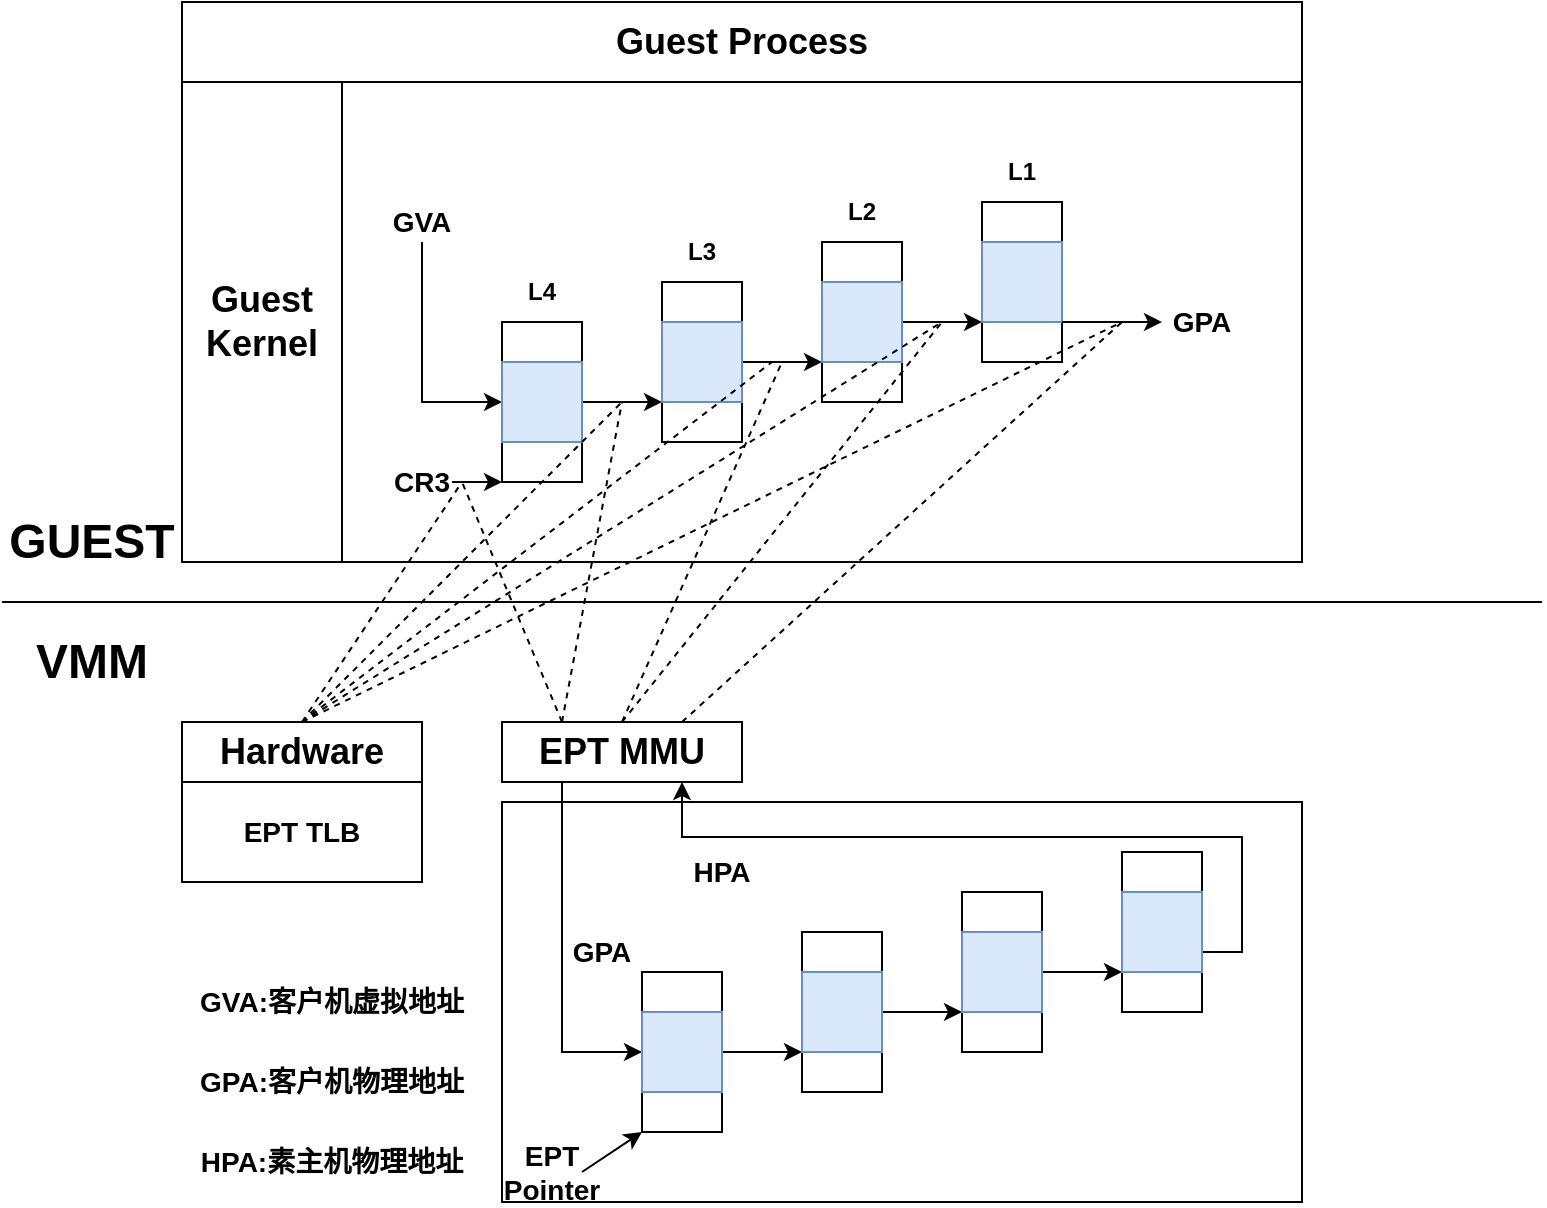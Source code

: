 <mxfile version="10.7.7" type="device"><diagram id="Xa1XTD5ZJ4W0xnKFyYUV" name="Page-1"><mxGraphModel dx="1074" dy="631" grid="1" gridSize="5" guides="1" tooltips="1" connect="1" arrows="1" fold="1" page="1" pageScale="1" pageWidth="3300" pageHeight="4681" math="0" shadow="0"><root><mxCell id="0"/><mxCell id="1" parent="0"/><mxCell id="IMo-9LNV_9vwiDQsFqVD-74" value="" style="rounded=0;whiteSpace=wrap;html=1;" parent="1" vertex="1"><mxGeometry x="280" y="520" width="400" height="200" as="geometry"/></mxCell><mxCell id="IMo-9LNV_9vwiDQsFqVD-6" value="" style="endArrow=none;html=1;" parent="1" edge="1"><mxGeometry width="50" height="50" relative="1" as="geometry"><mxPoint x="30" y="420" as="sourcePoint"/><mxPoint x="800" y="420" as="targetPoint"/></mxGeometry></mxCell><mxCell id="IMo-9LNV_9vwiDQsFqVD-7" value="&lt;b&gt;&lt;font style=&quot;font-size: 24px&quot;&gt;GUEST&lt;/font&gt;&lt;/b&gt;" style="text;html=1;strokeColor=none;fillColor=none;align=center;verticalAlign=middle;whiteSpace=wrap;rounded=0;" parent="1" vertex="1"><mxGeometry x="40" y="370" width="70" height="40" as="geometry"/></mxCell><mxCell id="IMo-9LNV_9vwiDQsFqVD-9" value="&lt;b&gt;&lt;font style=&quot;font-size: 24px&quot;&gt;VMM&lt;/font&gt;&lt;/b&gt;" style="text;html=1;strokeColor=none;fillColor=none;align=center;verticalAlign=middle;whiteSpace=wrap;rounded=0;" parent="1" vertex="1"><mxGeometry x="40" y="430" width="70" height="40" as="geometry"/></mxCell><mxCell id="IMo-9LNV_9vwiDQsFqVD-49" value="" style="rounded=0;whiteSpace=wrap;html=1;" parent="1" vertex="1"><mxGeometry x="120" y="480" width="120" height="80" as="geometry"/></mxCell><mxCell id="IMo-9LNV_9vwiDQsFqVD-50" value="&lt;b&gt;&lt;font style=&quot;font-size: 18px&quot;&gt;Hardware&lt;/font&gt;&lt;/b&gt;" style="rounded=0;whiteSpace=wrap;html=1;" parent="1" vertex="1"><mxGeometry x="120" y="480" width="120" height="30" as="geometry"/></mxCell><mxCell id="IMo-9LNV_9vwiDQsFqVD-51" value="&lt;font style=&quot;font-size: 14px&quot;&gt;&lt;b&gt;EPT TLB&lt;/b&gt;&lt;/font&gt;" style="rounded=0;whiteSpace=wrap;html=1;" parent="1" vertex="1"><mxGeometry x="120" y="510" width="120" height="50" as="geometry"/></mxCell><mxCell id="IMo-9LNV_9vwiDQsFqVD-52" value="&lt;b&gt;&lt;font style=&quot;font-size: 18px&quot;&gt;EPT MMU&lt;/font&gt;&lt;/b&gt;" style="rounded=0;whiteSpace=wrap;html=1;" parent="1" vertex="1"><mxGeometry x="280" y="480" width="120" height="30" as="geometry"/></mxCell><mxCell id="IMo-9LNV_9vwiDQsFqVD-53" value="" style="group" parent="1" vertex="1" connectable="0"><mxGeometry x="120" y="120" width="560" height="280" as="geometry"/></mxCell><mxCell id="IMo-9LNV_9vwiDQsFqVD-2" value="" style="rounded=0;whiteSpace=wrap;html=1;" parent="IMo-9LNV_9vwiDQsFqVD-53" vertex="1"><mxGeometry width="560" height="280" as="geometry"/></mxCell><mxCell id="IMo-9LNV_9vwiDQsFqVD-3" value="&lt;b&gt;&lt;font style=&quot;font-size: 18px&quot;&gt;Guest Process&lt;/font&gt;&lt;/b&gt;" style="rounded=0;whiteSpace=wrap;html=1;" parent="IMo-9LNV_9vwiDQsFqVD-53" vertex="1"><mxGeometry width="560" height="40" as="geometry"/></mxCell><mxCell id="IMo-9LNV_9vwiDQsFqVD-5" value="&lt;b&gt;&lt;font style=&quot;font-size: 18px&quot;&gt;Guest Kernel&lt;/font&gt;&lt;/b&gt;" style="rounded=0;whiteSpace=wrap;html=1;" parent="IMo-9LNV_9vwiDQsFqVD-53" vertex="1"><mxGeometry y="40" width="80" height="240" as="geometry"/></mxCell><mxCell id="IMo-9LNV_9vwiDQsFqVD-12" value="" style="rounded=0;whiteSpace=wrap;html=1;" parent="IMo-9LNV_9vwiDQsFqVD-53" vertex="1"><mxGeometry x="160" y="160" width="40" height="80" as="geometry"/></mxCell><mxCell id="IMo-9LNV_9vwiDQsFqVD-13" value="" style="rounded=0;whiteSpace=wrap;html=1;" parent="IMo-9LNV_9vwiDQsFqVD-53" vertex="1"><mxGeometry x="240" y="140" width="40" height="80" as="geometry"/></mxCell><mxCell id="IMo-9LNV_9vwiDQsFqVD-14" value="" style="rounded=0;whiteSpace=wrap;html=1;" parent="IMo-9LNV_9vwiDQsFqVD-53" vertex="1"><mxGeometry x="320" y="120" width="40" height="80" as="geometry"/></mxCell><mxCell id="IMo-9LNV_9vwiDQsFqVD-15" value="" style="rounded=0;whiteSpace=wrap;html=1;" parent="IMo-9LNV_9vwiDQsFqVD-53" vertex="1"><mxGeometry x="400" y="100" width="40" height="80" as="geometry"/></mxCell><mxCell id="IMo-9LNV_9vwiDQsFqVD-21" style="edgeStyle=orthogonalEdgeStyle;rounded=0;orthogonalLoop=1;jettySize=auto;html=1;exitX=0.5;exitY=1;exitDx=0;exitDy=0;entryX=0;entryY=0.5;entryDx=0;entryDy=0;" parent="IMo-9LNV_9vwiDQsFqVD-53" source="IMo-9LNV_9vwiDQsFqVD-22" target="IMo-9LNV_9vwiDQsFqVD-12" edge="1"><mxGeometry relative="1" as="geometry"><mxPoint x="120" y="140" as="sourcePoint"/></mxGeometry></mxCell><mxCell id="IMo-9LNV_9vwiDQsFqVD-22" value="&lt;b&gt;&lt;font style=&quot;font-size: 14px&quot;&gt;GVA&lt;/font&gt;&lt;/b&gt;" style="text;html=1;strokeColor=none;fillColor=none;align=center;verticalAlign=middle;whiteSpace=wrap;rounded=0;" parent="IMo-9LNV_9vwiDQsFqVD-53" vertex="1"><mxGeometry x="100" y="100" width="40" height="20" as="geometry"/></mxCell><mxCell id="IMo-9LNV_9vwiDQsFqVD-23" value="&lt;b&gt;&lt;font style=&quot;font-size: 14px&quot;&gt;CR3&lt;/font&gt;&lt;/b&gt;" style="text;html=1;strokeColor=none;fillColor=none;align=center;verticalAlign=middle;whiteSpace=wrap;rounded=0;" parent="IMo-9LNV_9vwiDQsFqVD-53" vertex="1"><mxGeometry x="105" y="230" width="30" height="20" as="geometry"/></mxCell><mxCell id="IMo-9LNV_9vwiDQsFqVD-27" value="" style="endArrow=classic;html=1;exitX=1;exitY=0.5;exitDx=0;exitDy=0;" parent="IMo-9LNV_9vwiDQsFqVD-53" source="IMo-9LNV_9vwiDQsFqVD-23" edge="1"><mxGeometry width="50" height="50" relative="1" as="geometry"><mxPoint x="140" y="240" as="sourcePoint"/><mxPoint x="160" y="240" as="targetPoint"/></mxGeometry></mxCell><mxCell id="IMo-9LNV_9vwiDQsFqVD-40" style="edgeStyle=orthogonalEdgeStyle;rounded=0;orthogonalLoop=1;jettySize=auto;html=1;exitX=1;exitY=0.5;exitDx=0;exitDy=0;entryX=0;entryY=0.75;entryDx=0;entryDy=0;" parent="IMo-9LNV_9vwiDQsFqVD-53" source="IMo-9LNV_9vwiDQsFqVD-32" target="IMo-9LNV_9vwiDQsFqVD-13" edge="1"><mxGeometry relative="1" as="geometry"/></mxCell><mxCell id="IMo-9LNV_9vwiDQsFqVD-32" value="" style="rounded=0;whiteSpace=wrap;html=1;fillColor=#dae8fc;strokeColor=#6c8ebf;" parent="IMo-9LNV_9vwiDQsFqVD-53" vertex="1"><mxGeometry x="160" y="180" width="40" height="40" as="geometry"/></mxCell><mxCell id="IMo-9LNV_9vwiDQsFqVD-41" style="edgeStyle=orthogonalEdgeStyle;rounded=0;orthogonalLoop=1;jettySize=auto;html=1;entryX=0;entryY=0.75;entryDx=0;entryDy=0;" parent="IMo-9LNV_9vwiDQsFqVD-53" source="IMo-9LNV_9vwiDQsFqVD-34" target="IMo-9LNV_9vwiDQsFqVD-14" edge="1"><mxGeometry relative="1" as="geometry"/></mxCell><mxCell id="IMo-9LNV_9vwiDQsFqVD-34" value="" style="rounded=0;whiteSpace=wrap;html=1;fillColor=#dae8fc;strokeColor=#6c8ebf;" parent="IMo-9LNV_9vwiDQsFqVD-53" vertex="1"><mxGeometry x="240" y="160" width="40" height="40" as="geometry"/></mxCell><mxCell id="IMo-9LNV_9vwiDQsFqVD-43" style="edgeStyle=orthogonalEdgeStyle;rounded=0;orthogonalLoop=1;jettySize=auto;html=1;exitX=1;exitY=0.5;exitDx=0;exitDy=0;entryX=0;entryY=0.75;entryDx=0;entryDy=0;" parent="IMo-9LNV_9vwiDQsFqVD-53" source="IMo-9LNV_9vwiDQsFqVD-35" target="IMo-9LNV_9vwiDQsFqVD-15" edge="1"><mxGeometry relative="1" as="geometry"/></mxCell><mxCell id="IMo-9LNV_9vwiDQsFqVD-35" value="" style="rounded=0;whiteSpace=wrap;html=1;fillColor=#dae8fc;strokeColor=#6c8ebf;" parent="IMo-9LNV_9vwiDQsFqVD-53" vertex="1"><mxGeometry x="320" y="140" width="40" height="40" as="geometry"/></mxCell><mxCell id="IMo-9LNV_9vwiDQsFqVD-36" value="" style="rounded=0;whiteSpace=wrap;html=1;fillColor=#dae8fc;strokeColor=#6c8ebf;" parent="IMo-9LNV_9vwiDQsFqVD-53" vertex="1"><mxGeometry x="400" y="120" width="40" height="40" as="geometry"/></mxCell><mxCell id="IMo-9LNV_9vwiDQsFqVD-44" value="&lt;b&gt;&lt;font style=&quot;font-size: 14px&quot;&gt;GPA&lt;/font&gt;&lt;/b&gt;" style="text;html=1;strokeColor=none;fillColor=none;align=center;verticalAlign=middle;whiteSpace=wrap;rounded=0;" parent="IMo-9LNV_9vwiDQsFqVD-53" vertex="1"><mxGeometry x="490" y="150" width="40" height="20" as="geometry"/></mxCell><mxCell id="IMo-9LNV_9vwiDQsFqVD-47" value="" style="endArrow=classic;html=1;exitX=1;exitY=0.5;exitDx=0;exitDy=0;entryX=0;entryY=0.5;entryDx=0;entryDy=0;" parent="IMo-9LNV_9vwiDQsFqVD-53" target="IMo-9LNV_9vwiDQsFqVD-44" edge="1"><mxGeometry width="50" height="50" relative="1" as="geometry"><mxPoint x="440" y="160" as="sourcePoint"/><mxPoint x="465" y="160" as="targetPoint"/></mxGeometry></mxCell><mxCell id="IMo-9LNV_9vwiDQsFqVD-79" value="" style="endArrow=none;dashed=1;html=1;exitX=0.5;exitY=0;exitDx=0;exitDy=0;" parent="IMo-9LNV_9vwiDQsFqVD-53" source="IMo-9LNV_9vwiDQsFqVD-50" edge="1"><mxGeometry width="50" height="50" relative="1" as="geometry"><mxPoint x="80" y="295" as="sourcePoint"/><mxPoint x="140" y="240" as="targetPoint"/></mxGeometry></mxCell><mxCell id="IMo-9LNV_9vwiDQsFqVD-80" value="" style="endArrow=none;dashed=1;html=1;exitX=0.25;exitY=0;exitDx=0;exitDy=0;" parent="IMo-9LNV_9vwiDQsFqVD-53" source="IMo-9LNV_9vwiDQsFqVD-52" edge="1"><mxGeometry width="50" height="50" relative="1" as="geometry"><mxPoint x="40" y="360" as="sourcePoint"/><mxPoint x="140" y="240" as="targetPoint"/></mxGeometry></mxCell><mxCell id="IMo-9LNV_9vwiDQsFqVD-85" value="" style="endArrow=none;dashed=1;html=1;exitX=0.5;exitY=0;exitDx=0;exitDy=0;" parent="IMo-9LNV_9vwiDQsFqVD-53" source="IMo-9LNV_9vwiDQsFqVD-50" edge="1"><mxGeometry width="50" height="50" relative="1" as="geometry"><mxPoint x="345" y="300" as="sourcePoint"/><mxPoint x="295" y="180" as="targetPoint"/></mxGeometry></mxCell><mxCell id="IMo-9LNV_9vwiDQsFqVD-86" value="" style="endArrow=none;dashed=1;html=1;exitX=0.5;exitY=0;exitDx=0;exitDy=0;" parent="IMo-9LNV_9vwiDQsFqVD-53" source="IMo-9LNV_9vwiDQsFqVD-52" edge="1"><mxGeometry width="50" height="50" relative="1" as="geometry"><mxPoint x="112.5" y="370" as="sourcePoint"/><mxPoint x="300" y="180" as="targetPoint"/></mxGeometry></mxCell><mxCell id="IMo-9LNV_9vwiDQsFqVD-87" value="" style="endArrow=none;dashed=1;html=1;exitX=0.5;exitY=0;exitDx=0;exitDy=0;" parent="IMo-9LNV_9vwiDQsFqVD-53" source="IMo-9LNV_9vwiDQsFqVD-50" edge="1"><mxGeometry width="50" height="50" relative="1" as="geometry"><mxPoint x="300" y="340" as="sourcePoint"/><mxPoint x="380" y="160" as="targetPoint"/></mxGeometry></mxCell><mxCell id="IMo-9LNV_9vwiDQsFqVD-89" value="" style="endArrow=none;dashed=1;html=1;exitX=0.5;exitY=0;exitDx=0;exitDy=0;" parent="IMo-9LNV_9vwiDQsFqVD-53" source="IMo-9LNV_9vwiDQsFqVD-50" edge="1"><mxGeometry width="50" height="50" relative="1" as="geometry"><mxPoint x="140" y="360" as="sourcePoint"/><mxPoint x="470" y="160" as="targetPoint"/></mxGeometry></mxCell><mxCell id="IMo-9LNV_9vwiDQsFqVD-90" value="" style="endArrow=none;dashed=1;html=1;exitX=0.75;exitY=0;exitDx=0;exitDy=0;" parent="IMo-9LNV_9vwiDQsFqVD-53" source="IMo-9LNV_9vwiDQsFqVD-52" edge="1"><mxGeometry width="50" height="50" relative="1" as="geometry"><mxPoint x="170" y="360" as="sourcePoint"/><mxPoint x="470" y="160" as="targetPoint"/></mxGeometry></mxCell><mxCell id="IMo-9LNV_9vwiDQsFqVD-94" value="&lt;b&gt;L4&lt;/b&gt;" style="text;html=1;strokeColor=none;fillColor=none;align=center;verticalAlign=middle;whiteSpace=wrap;rounded=0;" parent="IMo-9LNV_9vwiDQsFqVD-53" vertex="1"><mxGeometry x="160" y="135" width="40" height="20" as="geometry"/></mxCell><mxCell id="IMo-9LNV_9vwiDQsFqVD-125" value="&lt;b&gt;L3&lt;/b&gt;" style="text;html=1;strokeColor=none;fillColor=none;align=center;verticalAlign=middle;whiteSpace=wrap;rounded=0;" parent="IMo-9LNV_9vwiDQsFqVD-53" vertex="1"><mxGeometry x="240" y="115" width="40" height="20" as="geometry"/></mxCell><mxCell id="IMo-9LNV_9vwiDQsFqVD-126" value="&lt;b&gt;L2&lt;/b&gt;" style="text;html=1;strokeColor=none;fillColor=none;align=center;verticalAlign=middle;whiteSpace=wrap;rounded=0;" parent="IMo-9LNV_9vwiDQsFqVD-53" vertex="1"><mxGeometry x="320" y="95" width="40" height="20" as="geometry"/></mxCell><mxCell id="IMo-9LNV_9vwiDQsFqVD-127" value="&lt;b&gt;L1&lt;/b&gt;" style="text;html=1;strokeColor=none;fillColor=none;align=center;verticalAlign=middle;whiteSpace=wrap;rounded=0;" parent="IMo-9LNV_9vwiDQsFqVD-53" vertex="1"><mxGeometry x="400" y="75" width="40" height="20" as="geometry"/></mxCell><mxCell id="IMo-9LNV_9vwiDQsFqVD-57" value="" style="rounded=0;whiteSpace=wrap;html=1;" parent="1" vertex="1"><mxGeometry x="350" y="605" width="40" height="80" as="geometry"/></mxCell><mxCell id="IMo-9LNV_9vwiDQsFqVD-58" value="" style="rounded=0;whiteSpace=wrap;html=1;" parent="1" vertex="1"><mxGeometry x="430" y="585" width="40" height="80" as="geometry"/></mxCell><mxCell id="IMo-9LNV_9vwiDQsFqVD-59" value="" style="rounded=0;whiteSpace=wrap;html=1;" parent="1" vertex="1"><mxGeometry x="510" y="565" width="40" height="80" as="geometry"/></mxCell><mxCell id="IMo-9LNV_9vwiDQsFqVD-60" value="" style="rounded=0;whiteSpace=wrap;html=1;" parent="1" vertex="1"><mxGeometry x="590" y="545" width="40" height="80" as="geometry"/></mxCell><mxCell id="IMo-9LNV_9vwiDQsFqVD-61" style="edgeStyle=orthogonalEdgeStyle;rounded=0;orthogonalLoop=1;jettySize=auto;html=1;exitX=0.25;exitY=1;exitDx=0;exitDy=0;entryX=0;entryY=0.5;entryDx=0;entryDy=0;" parent="1" source="IMo-9LNV_9vwiDQsFqVD-52" target="IMo-9LNV_9vwiDQsFqVD-57" edge="1"><mxGeometry relative="1" as="geometry"><mxPoint x="310" y="585" as="sourcePoint"/></mxGeometry></mxCell><mxCell id="IMo-9LNV_9vwiDQsFqVD-62" value="&lt;b&gt;&lt;font style=&quot;font-size: 14px&quot;&gt;GPA&lt;/font&gt;&lt;/b&gt;" style="text;html=1;strokeColor=none;fillColor=none;align=center;verticalAlign=middle;whiteSpace=wrap;rounded=0;" parent="1" vertex="1"><mxGeometry x="310" y="585" width="40" height="20" as="geometry"/></mxCell><mxCell id="IMo-9LNV_9vwiDQsFqVD-63" value="&lt;b&gt;&lt;font style=&quot;font-size: 14px&quot;&gt;EPT Pointer&lt;/font&gt;&lt;/b&gt;" style="text;html=1;strokeColor=none;fillColor=none;align=center;verticalAlign=middle;whiteSpace=wrap;rounded=0;" parent="1" vertex="1"><mxGeometry x="290" y="695" width="30" height="20" as="geometry"/></mxCell><mxCell id="IMo-9LNV_9vwiDQsFqVD-64" value="" style="endArrow=classic;html=1;exitX=1;exitY=0.5;exitDx=0;exitDy=0;" parent="1" source="IMo-9LNV_9vwiDQsFqVD-63" edge="1"><mxGeometry width="50" height="50" relative="1" as="geometry"><mxPoint x="330" y="685" as="sourcePoint"/><mxPoint x="350" y="685" as="targetPoint"/></mxGeometry></mxCell><mxCell id="IMo-9LNV_9vwiDQsFqVD-65" style="edgeStyle=orthogonalEdgeStyle;rounded=0;orthogonalLoop=1;jettySize=auto;html=1;exitX=1;exitY=0.5;exitDx=0;exitDy=0;entryX=0;entryY=0.75;entryDx=0;entryDy=0;" parent="1" source="IMo-9LNV_9vwiDQsFqVD-66" target="IMo-9LNV_9vwiDQsFqVD-58" edge="1"><mxGeometry relative="1" as="geometry"/></mxCell><mxCell id="IMo-9LNV_9vwiDQsFqVD-66" value="" style="rounded=0;whiteSpace=wrap;html=1;fillColor=#dae8fc;strokeColor=#6c8ebf;" parent="1" vertex="1"><mxGeometry x="350" y="625" width="40" height="40" as="geometry"/></mxCell><mxCell id="IMo-9LNV_9vwiDQsFqVD-67" style="edgeStyle=orthogonalEdgeStyle;rounded=0;orthogonalLoop=1;jettySize=auto;html=1;entryX=0;entryY=0.75;entryDx=0;entryDy=0;" parent="1" source="IMo-9LNV_9vwiDQsFqVD-68" target="IMo-9LNV_9vwiDQsFqVD-59" edge="1"><mxGeometry relative="1" as="geometry"/></mxCell><mxCell id="IMo-9LNV_9vwiDQsFqVD-68" value="" style="rounded=0;whiteSpace=wrap;html=1;fillColor=#dae8fc;strokeColor=#6c8ebf;" parent="1" vertex="1"><mxGeometry x="430" y="605" width="40" height="40" as="geometry"/></mxCell><mxCell id="IMo-9LNV_9vwiDQsFqVD-69" style="edgeStyle=orthogonalEdgeStyle;rounded=0;orthogonalLoop=1;jettySize=auto;html=1;exitX=1;exitY=0.5;exitDx=0;exitDy=0;entryX=0;entryY=0.75;entryDx=0;entryDy=0;" parent="1" source="IMo-9LNV_9vwiDQsFqVD-70" target="IMo-9LNV_9vwiDQsFqVD-60" edge="1"><mxGeometry relative="1" as="geometry"/></mxCell><mxCell id="IMo-9LNV_9vwiDQsFqVD-70" value="" style="rounded=0;whiteSpace=wrap;html=1;fillColor=#dae8fc;strokeColor=#6c8ebf;" parent="1" vertex="1"><mxGeometry x="510" y="585" width="40" height="40" as="geometry"/></mxCell><mxCell id="IMo-9LNV_9vwiDQsFqVD-75" style="edgeStyle=orthogonalEdgeStyle;rounded=0;orthogonalLoop=1;jettySize=auto;html=1;exitX=1;exitY=0.75;exitDx=0;exitDy=0;entryX=0.75;entryY=1;entryDx=0;entryDy=0;" parent="1" source="IMo-9LNV_9vwiDQsFqVD-71" target="IMo-9LNV_9vwiDQsFqVD-52" edge="1"><mxGeometry relative="1" as="geometry"/></mxCell><mxCell id="IMo-9LNV_9vwiDQsFqVD-71" value="" style="rounded=0;whiteSpace=wrap;html=1;fillColor=#dae8fc;strokeColor=#6c8ebf;" parent="1" vertex="1"><mxGeometry x="590" y="565" width="40" height="40" as="geometry"/></mxCell><mxCell id="IMo-9LNV_9vwiDQsFqVD-72" value="&lt;b&gt;&lt;font style=&quot;font-size: 14px&quot;&gt;HPA&lt;/font&gt;&lt;/b&gt;" style="text;html=1;strokeColor=none;fillColor=none;align=center;verticalAlign=middle;whiteSpace=wrap;rounded=0;" parent="1" vertex="1"><mxGeometry x="370" y="545" width="40" height="20" as="geometry"/></mxCell><mxCell id="IMo-9LNV_9vwiDQsFqVD-83" value="" style="endArrow=none;dashed=1;html=1;exitX=0.5;exitY=0;exitDx=0;exitDy=0;" parent="1" source="IMo-9LNV_9vwiDQsFqVD-50" edge="1"><mxGeometry width="50" height="50" relative="1" as="geometry"><mxPoint x="380" y="440" as="sourcePoint"/><mxPoint x="340" y="320" as="targetPoint"/></mxGeometry></mxCell><mxCell id="IMo-9LNV_9vwiDQsFqVD-84" value="" style="endArrow=none;dashed=1;html=1;exitX=0.25;exitY=0;exitDx=0;exitDy=0;" parent="1" source="IMo-9LNV_9vwiDQsFqVD-52" edge="1"><mxGeometry width="50" height="50" relative="1" as="geometry"><mxPoint x="390" y="440" as="sourcePoint"/><mxPoint x="340" y="320" as="targetPoint"/></mxGeometry></mxCell><mxCell id="IMo-9LNV_9vwiDQsFqVD-88" value="" style="endArrow=none;dashed=1;html=1;exitX=0.5;exitY=0;exitDx=0;exitDy=0;" parent="1" source="IMo-9LNV_9vwiDQsFqVD-52" edge="1"><mxGeometry width="50" height="50" relative="1" as="geometry"><mxPoint x="190" y="490" as="sourcePoint"/><mxPoint x="500" y="280" as="targetPoint"/></mxGeometry></mxCell><mxCell id="IMo-9LNV_9vwiDQsFqVD-91" value="&lt;b&gt;&lt;font style=&quot;font-size: 14px&quot;&gt;GVA:客户机虚拟地址&lt;/font&gt;&lt;/b&gt;" style="text;html=1;strokeColor=none;fillColor=none;align=center;verticalAlign=middle;whiteSpace=wrap;rounded=0;" parent="1" vertex="1"><mxGeometry x="120" y="600" width="150" height="40" as="geometry"/></mxCell><mxCell id="IMo-9LNV_9vwiDQsFqVD-92" value="&lt;b&gt;&lt;font style=&quot;font-size: 14px&quot;&gt;GPA:客户机物理地址&lt;/font&gt;&lt;/b&gt;" style="text;html=1;strokeColor=none;fillColor=none;align=center;verticalAlign=middle;whiteSpace=wrap;rounded=0;" parent="1" vertex="1"><mxGeometry x="120" y="640" width="150" height="40" as="geometry"/></mxCell><mxCell id="IMo-9LNV_9vwiDQsFqVD-93" value="&lt;b&gt;&lt;font style=&quot;font-size: 14px&quot;&gt;HPA:素主机物理地址&lt;/font&gt;&lt;/b&gt;" style="text;html=1;strokeColor=none;fillColor=none;align=center;verticalAlign=middle;whiteSpace=wrap;rounded=0;" parent="1" vertex="1"><mxGeometry x="120" y="680" width="150" height="40" as="geometry"/></mxCell></root></mxGraphModel></diagram><diagram id="QWkmcNZRXvwlIfdTsO4t" name="Page-2"><mxGraphModel dx="1074" dy="631" grid="1" gridSize="10" guides="1" tooltips="1" connect="1" arrows="1" fold="1" page="1" pageScale="1" pageWidth="3300" pageHeight="4681" math="0" shadow="0"><root><mxCell id="mZeKTeiFtjfxGr1TJPbE-0"/><mxCell id="mZeKTeiFtjfxGr1TJPbE-1" parent="mZeKTeiFtjfxGr1TJPbE-0"/><mxCell id="mZeKTeiFtjfxGr1TJPbE-21" value="" style="rounded=0;whiteSpace=wrap;html=1;" vertex="1" parent="mZeKTeiFtjfxGr1TJPbE-1"><mxGeometry x="160" y="80" width="720" height="120" as="geometry"/></mxCell><mxCell id="mZeKTeiFtjfxGr1TJPbE-2" value="" style="rounded=0;whiteSpace=wrap;html=1;" vertex="1" parent="mZeKTeiFtjfxGr1TJPbE-1"><mxGeometry x="160" y="160" width="720" height="40" as="geometry"/></mxCell><mxCell id="mZeKTeiFtjfxGr1TJPbE-3" value="&lt;font style=&quot;font-size: 18px&quot;&gt;&lt;b&gt;0&lt;/b&gt;&lt;/font&gt;" style="rounded=0;whiteSpace=wrap;html=1;" vertex="1" parent="mZeKTeiFtjfxGr1TJPbE-1"><mxGeometry x="160" y="160" width="120" height="40" as="geometry"/></mxCell><mxCell id="mZeKTeiFtjfxGr1TJPbE-46" style="edgeStyle=orthogonalEdgeStyle;rounded=0;orthogonalLoop=1;jettySize=auto;html=1;exitX=0.5;exitY=1;exitDx=0;exitDy=0;" edge="1" parent="mZeKTeiFtjfxGr1TJPbE-1" source="mZeKTeiFtjfxGr1TJPbE-4" target="mZeKTeiFtjfxGr1TJPbE-32"><mxGeometry relative="1" as="geometry"/></mxCell><mxCell id="mZeKTeiFtjfxGr1TJPbE-4" value="" style="rounded=0;whiteSpace=wrap;html=1;fillColor=#d5e8d4;strokeColor=#82b366;" vertex="1" parent="mZeKTeiFtjfxGr1TJPbE-1"><mxGeometry x="280" y="160" width="120" height="40" as="geometry"/></mxCell><mxCell id="mZeKTeiFtjfxGr1TJPbE-57" style="edgeStyle=orthogonalEdgeStyle;rounded=0;orthogonalLoop=1;jettySize=auto;html=1;exitX=0.5;exitY=1;exitDx=0;exitDy=0;" edge="1" parent="mZeKTeiFtjfxGr1TJPbE-1" source="mZeKTeiFtjfxGr1TJPbE-5" target="mZeKTeiFtjfxGr1TJPbE-33"><mxGeometry relative="1" as="geometry"/></mxCell><mxCell id="mZeKTeiFtjfxGr1TJPbE-5" value="" style="rounded=0;whiteSpace=wrap;html=1;fillColor=#ffe6cc;strokeColor=#d79b00;" vertex="1" parent="mZeKTeiFtjfxGr1TJPbE-1"><mxGeometry x="400" y="160" width="120" height="40" as="geometry"/></mxCell><mxCell id="mZeKTeiFtjfxGr1TJPbE-71" style="edgeStyle=orthogonalEdgeStyle;rounded=0;orthogonalLoop=1;jettySize=auto;html=1;exitX=0.5;exitY=1;exitDx=0;exitDy=0;" edge="1" parent="mZeKTeiFtjfxGr1TJPbE-1" source="mZeKTeiFtjfxGr1TJPbE-6" target="mZeKTeiFtjfxGr1TJPbE-34"><mxGeometry relative="1" as="geometry"/></mxCell><mxCell id="mZeKTeiFtjfxGr1TJPbE-6" value="" style="rounded=0;whiteSpace=wrap;html=1;fillColor=#fff2cc;strokeColor=#d6b656;" vertex="1" parent="mZeKTeiFtjfxGr1TJPbE-1"><mxGeometry x="520" y="160" width="120" height="40" as="geometry"/></mxCell><mxCell id="mZeKTeiFtjfxGr1TJPbE-75" style="edgeStyle=orthogonalEdgeStyle;rounded=0;orthogonalLoop=1;jettySize=auto;html=1;exitX=0.5;exitY=1;exitDx=0;exitDy=0;entryX=0.5;entryY=0;entryDx=0;entryDy=0;" edge="1" parent="mZeKTeiFtjfxGr1TJPbE-1" source="mZeKTeiFtjfxGr1TJPbE-7" target="mZeKTeiFtjfxGr1TJPbE-35"><mxGeometry relative="1" as="geometry"/></mxCell><mxCell id="mZeKTeiFtjfxGr1TJPbE-7" value="" style="rounded=0;whiteSpace=wrap;html=1;fillColor=#f8cecc;strokeColor=#b85450;" vertex="1" parent="mZeKTeiFtjfxGr1TJPbE-1"><mxGeometry x="640" y="160" width="120" height="40" as="geometry"/></mxCell><mxCell id="mZeKTeiFtjfxGr1TJPbE-8" value="&lt;b&gt;&lt;font style=&quot;font-size: 14px&quot;&gt;0&lt;/font&gt;&lt;/b&gt;&lt;br&gt;" style="text;html=1;strokeColor=none;fillColor=none;align=center;verticalAlign=middle;whiteSpace=wrap;rounded=0;" vertex="1" parent="mZeKTeiFtjfxGr1TJPbE-1"><mxGeometry x="850" y="140" width="40" height="20" as="geometry"/></mxCell><mxCell id="mZeKTeiFtjfxGr1TJPbE-9" value="&lt;b&gt;&lt;font style=&quot;font-size: 14px&quot;&gt;11&lt;/font&gt;&lt;/b&gt;&lt;br&gt;" style="text;html=1;strokeColor=none;fillColor=none;align=center;verticalAlign=middle;whiteSpace=wrap;rounded=0;" vertex="1" parent="mZeKTeiFtjfxGr1TJPbE-1"><mxGeometry x="760" y="140" width="40" height="20" as="geometry"/></mxCell><mxCell id="mZeKTeiFtjfxGr1TJPbE-10" value="&lt;b&gt;&lt;font style=&quot;font-size: 14px&quot;&gt;12&lt;/font&gt;&lt;/b&gt;&lt;br&gt;" style="text;html=1;strokeColor=none;fillColor=none;align=center;verticalAlign=middle;whiteSpace=wrap;rounded=0;" vertex="1" parent="mZeKTeiFtjfxGr1TJPbE-1"><mxGeometry x="720" y="140" width="40" height="20" as="geometry"/></mxCell><mxCell id="mZeKTeiFtjfxGr1TJPbE-11" value="&lt;b&gt;&lt;font style=&quot;font-size: 14px&quot;&gt;20&lt;/font&gt;&lt;/b&gt;&lt;br&gt;" style="text;html=1;strokeColor=none;fillColor=none;align=center;verticalAlign=middle;whiteSpace=wrap;rounded=0;" vertex="1" parent="mZeKTeiFtjfxGr1TJPbE-1"><mxGeometry x="640" y="140" width="40" height="20" as="geometry"/></mxCell><mxCell id="mZeKTeiFtjfxGr1TJPbE-12" value="&lt;b&gt;&lt;font style=&quot;font-size: 14px&quot;&gt;21&lt;/font&gt;&lt;/b&gt;&lt;br&gt;" style="text;html=1;strokeColor=none;fillColor=none;align=center;verticalAlign=middle;whiteSpace=wrap;rounded=0;" vertex="1" parent="mZeKTeiFtjfxGr1TJPbE-1"><mxGeometry x="600" y="140" width="40" height="20" as="geometry"/></mxCell><mxCell id="mZeKTeiFtjfxGr1TJPbE-13" value="&lt;b&gt;&lt;font style=&quot;font-size: 14px&quot;&gt;29&lt;/font&gt;&lt;/b&gt;&lt;br&gt;" style="text;html=1;strokeColor=none;fillColor=none;align=center;verticalAlign=middle;whiteSpace=wrap;rounded=0;" vertex="1" parent="mZeKTeiFtjfxGr1TJPbE-1"><mxGeometry x="520" y="140" width="40" height="20" as="geometry"/></mxCell><mxCell id="mZeKTeiFtjfxGr1TJPbE-14" value="&lt;b&gt;&lt;font style=&quot;font-size: 14px&quot;&gt;30&lt;/font&gt;&lt;/b&gt;&lt;br&gt;" style="text;html=1;strokeColor=none;fillColor=none;align=center;verticalAlign=middle;whiteSpace=wrap;rounded=0;" vertex="1" parent="mZeKTeiFtjfxGr1TJPbE-1"><mxGeometry x="480" y="140" width="40" height="20" as="geometry"/></mxCell><mxCell id="mZeKTeiFtjfxGr1TJPbE-15" value="&lt;b&gt;&lt;font style=&quot;font-size: 14px&quot;&gt;39&lt;/font&gt;&lt;/b&gt;&lt;br&gt;" style="text;html=1;strokeColor=none;fillColor=none;align=center;verticalAlign=middle;whiteSpace=wrap;rounded=0;" vertex="1" parent="mZeKTeiFtjfxGr1TJPbE-1"><mxGeometry x="360" y="140" width="40" height="20" as="geometry"/></mxCell><mxCell id="mZeKTeiFtjfxGr1TJPbE-16" value="&lt;b&gt;&lt;font style=&quot;font-size: 14px&quot;&gt;38&lt;/font&gt;&lt;/b&gt;&lt;br&gt;" style="text;html=1;strokeColor=none;fillColor=none;align=center;verticalAlign=middle;whiteSpace=wrap;rounded=0;" vertex="1" parent="mZeKTeiFtjfxGr1TJPbE-1"><mxGeometry x="400" y="140" width="40" height="20" as="geometry"/></mxCell><mxCell id="mZeKTeiFtjfxGr1TJPbE-17" value="&lt;b&gt;&lt;font style=&quot;font-size: 14px&quot;&gt;47&lt;/font&gt;&lt;/b&gt;&lt;br&gt;" style="text;html=1;strokeColor=none;fillColor=none;align=center;verticalAlign=middle;whiteSpace=wrap;rounded=0;" vertex="1" parent="mZeKTeiFtjfxGr1TJPbE-1"><mxGeometry x="280" y="140" width="40" height="20" as="geometry"/></mxCell><mxCell id="mZeKTeiFtjfxGr1TJPbE-18" value="&lt;b&gt;&lt;font style=&quot;font-size: 14px&quot;&gt;48&lt;/font&gt;&lt;/b&gt;&lt;br&gt;" style="text;html=1;strokeColor=none;fillColor=none;align=center;verticalAlign=middle;whiteSpace=wrap;rounded=0;" vertex="1" parent="mZeKTeiFtjfxGr1TJPbE-1"><mxGeometry x="240" y="140" width="40" height="20" as="geometry"/></mxCell><mxCell id="mZeKTeiFtjfxGr1TJPbE-19" value="&lt;b&gt;&lt;font style=&quot;font-size: 14px&quot;&gt;63&lt;/font&gt;&lt;/b&gt;&lt;br&gt;" style="text;html=1;strokeColor=none;fillColor=none;align=center;verticalAlign=middle;whiteSpace=wrap;rounded=0;" vertex="1" parent="mZeKTeiFtjfxGr1TJPbE-1"><mxGeometry x="150" y="140" width="40" height="20" as="geometry"/></mxCell><mxCell id="mZeKTeiFtjfxGr1TJPbE-22" value="&lt;font style=&quot;font-size: 24px&quot;&gt;&lt;b&gt;GPA&lt;/b&gt;&lt;/font&gt;" style="text;html=1;strokeColor=none;fillColor=none;align=center;verticalAlign=middle;whiteSpace=wrap;rounded=0;" vertex="1" parent="mZeKTeiFtjfxGr1TJPbE-1"><mxGeometry x="480" y="80" width="80" height="40" as="geometry"/></mxCell><mxCell id="mZeKTeiFtjfxGr1TJPbE-77" style="edgeStyle=orthogonalEdgeStyle;rounded=0;orthogonalLoop=1;jettySize=auto;html=1;exitX=0.5;exitY=1;exitDx=0;exitDy=0;entryX=0.5;entryY=0;entryDx=0;entryDy=0;" edge="1" parent="mZeKTeiFtjfxGr1TJPbE-1" source="mZeKTeiFtjfxGr1TJPbE-23" target="mZeKTeiFtjfxGr1TJPbE-43"><mxGeometry relative="1" as="geometry"/></mxCell><mxCell id="mZeKTeiFtjfxGr1TJPbE-23" value="" style="rounded=0;whiteSpace=wrap;html=1;fillColor=#e1d5e7;strokeColor=#9673a6;" vertex="1" parent="mZeKTeiFtjfxGr1TJPbE-1"><mxGeometry x="760" y="160" width="120" height="40" as="geometry"/></mxCell><mxCell id="mZeKTeiFtjfxGr1TJPbE-55" style="edgeStyle=orthogonalEdgeStyle;rounded=0;orthogonalLoop=1;jettySize=auto;html=1;exitX=1;exitY=0.5;exitDx=0;exitDy=0;" edge="1" parent="mZeKTeiFtjfxGr1TJPbE-1" source="mZeKTeiFtjfxGr1TJPbE-25"><mxGeometry relative="1" as="geometry"><mxPoint x="380" y="560" as="targetPoint"/></mxGeometry></mxCell><mxCell id="mZeKTeiFtjfxGr1TJPbE-25" value="&lt;font style=&quot;font-size: 18px&quot;&gt;&lt;b&gt;EPTP&lt;/b&gt;&lt;/font&gt;" style="rounded=0;whiteSpace=wrap;html=1;fillColor=#1ba1e2;strokeColor=#006EAF;fontColor=#ffffff;" vertex="1" parent="mZeKTeiFtjfxGr1TJPbE-1"><mxGeometry x="160" y="540" width="120" height="40" as="geometry"/></mxCell><mxCell id="mZeKTeiFtjfxGr1TJPbE-26" value="" style="rounded=0;whiteSpace=wrap;html=1;fillColor=#d5e8d4;strokeColor=#82b366;" vertex="1" parent="mZeKTeiFtjfxGr1TJPbE-1"><mxGeometry x="380" y="440" width="40" height="120" as="geometry"/></mxCell><mxCell id="mZeKTeiFtjfxGr1TJPbE-27" value="" style="rounded=0;whiteSpace=wrap;html=1;fillColor=#ffe6cc;strokeColor=#d79b00;" vertex="1" parent="mZeKTeiFtjfxGr1TJPbE-1"><mxGeometry x="500" y="400" width="40" height="120" as="geometry"/></mxCell><mxCell id="mZeKTeiFtjfxGr1TJPbE-28" value="" style="rounded=0;whiteSpace=wrap;html=1;fillColor=#fff2cc;strokeColor=#d6b656;" vertex="1" parent="mZeKTeiFtjfxGr1TJPbE-1"><mxGeometry x="620" y="360" width="40" height="120" as="geometry"/></mxCell><mxCell id="mZeKTeiFtjfxGr1TJPbE-29" value="" style="rounded=0;whiteSpace=wrap;html=1;fillColor=#f8cecc;strokeColor=#b85450;" vertex="1" parent="mZeKTeiFtjfxGr1TJPbE-1"><mxGeometry x="740" y="320" width="40" height="120" as="geometry"/></mxCell><mxCell id="mZeKTeiFtjfxGr1TJPbE-30" value="" style="rounded=0;whiteSpace=wrap;html=1;fillColor=#e1d5e7;strokeColor=#9673a6;" vertex="1" parent="mZeKTeiFtjfxGr1TJPbE-1"><mxGeometry x="880" y="260" width="40" height="120" as="geometry"/></mxCell><mxCell id="mZeKTeiFtjfxGr1TJPbE-45" style="edgeStyle=orthogonalEdgeStyle;rounded=0;orthogonalLoop=1;jettySize=auto;html=1;exitX=0.5;exitY=1;exitDx=0;exitDy=0;entryX=0.5;entryY=0;entryDx=0;entryDy=0;" edge="1" parent="mZeKTeiFtjfxGr1TJPbE-1" source="mZeKTeiFtjfxGr1TJPbE-32" target="mZeKTeiFtjfxGr1TJPbE-39"><mxGeometry relative="1" as="geometry"/></mxCell><mxCell id="mZeKTeiFtjfxGr1TJPbE-32" value="&lt;font style=&quot;font-size: 18px&quot;&gt;&lt;b&gt;&amp;lt;&amp;lt;3&lt;/b&gt;&lt;/font&gt;" style="ellipse;whiteSpace=wrap;html=1;aspect=fixed;" vertex="1" parent="mZeKTeiFtjfxGr1TJPbE-1"><mxGeometry x="320" y="360" width="40" height="40" as="geometry"/></mxCell><mxCell id="mZeKTeiFtjfxGr1TJPbE-58" style="edgeStyle=orthogonalEdgeStyle;rounded=0;orthogonalLoop=1;jettySize=auto;html=1;exitX=0.5;exitY=1;exitDx=0;exitDy=0;entryX=0.5;entryY=0;entryDx=0;entryDy=0;" edge="1" parent="mZeKTeiFtjfxGr1TJPbE-1" source="mZeKTeiFtjfxGr1TJPbE-33" target="mZeKTeiFtjfxGr1TJPbE-40"><mxGeometry relative="1" as="geometry"/></mxCell><mxCell id="mZeKTeiFtjfxGr1TJPbE-33" value="&lt;font style=&quot;font-size: 18px&quot;&gt;&lt;b&gt;&amp;lt;&amp;lt;3&lt;/b&gt;&lt;/font&gt;&lt;br&gt;" style="ellipse;whiteSpace=wrap;html=1;aspect=fixed;" vertex="1" parent="mZeKTeiFtjfxGr1TJPbE-1"><mxGeometry x="440" y="320" width="40" height="40" as="geometry"/></mxCell><mxCell id="mZeKTeiFtjfxGr1TJPbE-70" style="edgeStyle=orthogonalEdgeStyle;rounded=0;orthogonalLoop=1;jettySize=auto;html=1;exitX=0.5;exitY=1;exitDx=0;exitDy=0;entryX=0.5;entryY=0;entryDx=0;entryDy=0;" edge="1" parent="mZeKTeiFtjfxGr1TJPbE-1" source="mZeKTeiFtjfxGr1TJPbE-34" target="mZeKTeiFtjfxGr1TJPbE-41"><mxGeometry relative="1" as="geometry"/></mxCell><mxCell id="mZeKTeiFtjfxGr1TJPbE-34" value="&lt;b&gt;&lt;font style=&quot;font-size: 18px&quot;&gt;&amp;lt;&amp;lt;3&lt;/font&gt;&lt;/b&gt;" style="ellipse;whiteSpace=wrap;html=1;aspect=fixed;" vertex="1" parent="mZeKTeiFtjfxGr1TJPbE-1"><mxGeometry x="560" y="280" width="40" height="40" as="geometry"/></mxCell><mxCell id="mZeKTeiFtjfxGr1TJPbE-74" style="edgeStyle=orthogonalEdgeStyle;rounded=0;orthogonalLoop=1;jettySize=auto;html=1;exitX=0.5;exitY=1;exitDx=0;exitDy=0;entryX=0.5;entryY=0;entryDx=0;entryDy=0;" edge="1" parent="mZeKTeiFtjfxGr1TJPbE-1" source="mZeKTeiFtjfxGr1TJPbE-35" target="mZeKTeiFtjfxGr1TJPbE-42"><mxGeometry relative="1" as="geometry"/></mxCell><mxCell id="mZeKTeiFtjfxGr1TJPbE-35" value="&lt;b&gt;&lt;font style=&quot;font-size: 18px&quot;&gt;&amp;lt;&amp;lt;3&lt;/font&gt;&lt;/b&gt;" style="ellipse;whiteSpace=wrap;html=1;aspect=fixed;" vertex="1" parent="mZeKTeiFtjfxGr1TJPbE-1"><mxGeometry x="680" y="240" width="40" height="40" as="geometry"/></mxCell><mxCell id="mZeKTeiFtjfxGr1TJPbE-47" style="edgeStyle=orthogonalEdgeStyle;rounded=0;orthogonalLoop=1;jettySize=auto;html=1;exitX=1;exitY=0.5;exitDx=0;exitDy=0;entryX=0;entryY=0.5;entryDx=0;entryDy=0;" edge="1" parent="mZeKTeiFtjfxGr1TJPbE-1" source="mZeKTeiFtjfxGr1TJPbE-39" target="mZeKTeiFtjfxGr1TJPbE-26"><mxGeometry relative="1" as="geometry"/></mxCell><mxCell id="mZeKTeiFtjfxGr1TJPbE-39" value="&lt;font style=&quot;font-size: 18px&quot;&gt;&lt;b&gt;+&lt;/b&gt;&lt;/font&gt;" style="ellipse;whiteSpace=wrap;html=1;aspect=fixed;" vertex="1" parent="mZeKTeiFtjfxGr1TJPbE-1"><mxGeometry x="320" y="480" width="40" height="40" as="geometry"/></mxCell><mxCell id="mZeKTeiFtjfxGr1TJPbE-48" style="edgeStyle=orthogonalEdgeStyle;rounded=0;orthogonalLoop=1;jettySize=auto;html=1;exitX=1;exitY=0.5;exitDx=0;exitDy=0;entryX=0;entryY=0.5;entryDx=0;entryDy=0;" edge="1" parent="mZeKTeiFtjfxGr1TJPbE-1" source="mZeKTeiFtjfxGr1TJPbE-40" target="mZeKTeiFtjfxGr1TJPbE-27"><mxGeometry relative="1" as="geometry"/></mxCell><mxCell id="mZeKTeiFtjfxGr1TJPbE-40" value="&lt;b&gt;&lt;font style=&quot;font-size: 18px&quot;&gt;+&lt;/font&gt;&lt;/b&gt;" style="ellipse;whiteSpace=wrap;html=1;aspect=fixed;" vertex="1" parent="mZeKTeiFtjfxGr1TJPbE-1"><mxGeometry x="440" y="440" width="40" height="40" as="geometry"/></mxCell><mxCell id="mZeKTeiFtjfxGr1TJPbE-49" style="edgeStyle=orthogonalEdgeStyle;rounded=0;orthogonalLoop=1;jettySize=auto;html=1;exitX=1;exitY=0.5;exitDx=0;exitDy=0;entryX=0;entryY=0.5;entryDx=0;entryDy=0;" edge="1" parent="mZeKTeiFtjfxGr1TJPbE-1" source="mZeKTeiFtjfxGr1TJPbE-41" target="mZeKTeiFtjfxGr1TJPbE-28"><mxGeometry relative="1" as="geometry"/></mxCell><mxCell id="mZeKTeiFtjfxGr1TJPbE-41" value="&lt;b&gt;&lt;font style=&quot;font-size: 18px&quot;&gt;+&lt;/font&gt;&lt;/b&gt;" style="ellipse;whiteSpace=wrap;html=1;aspect=fixed;" vertex="1" parent="mZeKTeiFtjfxGr1TJPbE-1"><mxGeometry x="560" y="400" width="40" height="40" as="geometry"/></mxCell><mxCell id="mZeKTeiFtjfxGr1TJPbE-50" style="edgeStyle=orthogonalEdgeStyle;rounded=0;orthogonalLoop=1;jettySize=auto;html=1;exitX=1;exitY=0.5;exitDx=0;exitDy=0;entryX=0;entryY=0.5;entryDx=0;entryDy=0;" edge="1" parent="mZeKTeiFtjfxGr1TJPbE-1" source="mZeKTeiFtjfxGr1TJPbE-42" target="mZeKTeiFtjfxGr1TJPbE-29"><mxGeometry relative="1" as="geometry"/></mxCell><mxCell id="mZeKTeiFtjfxGr1TJPbE-42" value="&lt;b&gt;&lt;font style=&quot;font-size: 18px&quot;&gt;+&lt;/font&gt;&lt;/b&gt;" style="ellipse;whiteSpace=wrap;html=1;aspect=fixed;" vertex="1" parent="mZeKTeiFtjfxGr1TJPbE-1"><mxGeometry x="680" y="360" width="40" height="40" as="geometry"/></mxCell><mxCell id="mZeKTeiFtjfxGr1TJPbE-81" style="edgeStyle=orthogonalEdgeStyle;rounded=0;orthogonalLoop=1;jettySize=auto;html=1;exitX=1;exitY=0.5;exitDx=0;exitDy=0;entryX=0;entryY=0.5;entryDx=0;entryDy=0;" edge="1" parent="mZeKTeiFtjfxGr1TJPbE-1" source="mZeKTeiFtjfxGr1TJPbE-43" target="mZeKTeiFtjfxGr1TJPbE-76"><mxGeometry relative="1" as="geometry"/></mxCell><mxCell id="mZeKTeiFtjfxGr1TJPbE-43" value="&lt;b&gt;&lt;font style=&quot;font-size: 18px&quot;&gt;+&lt;/font&gt;&lt;/b&gt;" style="ellipse;whiteSpace=wrap;html=1;aspect=fixed;" vertex="1" parent="mZeKTeiFtjfxGr1TJPbE-1"><mxGeometry x="800" y="310" width="40" height="40" as="geometry"/></mxCell><mxCell id="mZeKTeiFtjfxGr1TJPbE-56" value="" style="endArrow=classic;html=1;entryX=0.5;entryY=1;entryDx=0;entryDy=0;" edge="1" parent="mZeKTeiFtjfxGr1TJPbE-1" target="mZeKTeiFtjfxGr1TJPbE-39"><mxGeometry width="50" height="50" relative="1" as="geometry"><mxPoint x="340" y="560" as="sourcePoint"/><mxPoint x="370" y="580" as="targetPoint"/></mxGeometry></mxCell><mxCell id="mZeKTeiFtjfxGr1TJPbE-66" style="edgeStyle=orthogonalEdgeStyle;rounded=0;orthogonalLoop=1;jettySize=auto;html=1;exitX=1;exitY=0.5;exitDx=0;exitDy=0;" edge="1" parent="mZeKTeiFtjfxGr1TJPbE-1" source="mZeKTeiFtjfxGr1TJPbE-60"><mxGeometry relative="1" as="geometry"><mxPoint x="500" y="520" as="targetPoint"/><Array as="points"><mxPoint x="440" y="500"/><mxPoint x="440" y="520"/></Array></mxGeometry></mxCell><mxCell id="mZeKTeiFtjfxGr1TJPbE-60" value="&lt;b&gt;PMLE4&lt;/b&gt;" style="rounded=0;whiteSpace=wrap;html=1;" vertex="1" parent="mZeKTeiFtjfxGr1TJPbE-1"><mxGeometry x="380" y="480" width="40" height="40" as="geometry"/></mxCell><mxCell id="mZeKTeiFtjfxGr1TJPbE-68" style="edgeStyle=orthogonalEdgeStyle;rounded=0;orthogonalLoop=1;jettySize=auto;html=1;exitX=1;exitY=0.5;exitDx=0;exitDy=0;" edge="1" parent="mZeKTeiFtjfxGr1TJPbE-1" source="mZeKTeiFtjfxGr1TJPbE-62"><mxGeometry relative="1" as="geometry"><mxPoint x="620" y="480" as="targetPoint"/><Array as="points"><mxPoint x="560" y="460"/><mxPoint x="560" y="480"/></Array></mxGeometry></mxCell><mxCell id="mZeKTeiFtjfxGr1TJPbE-62" value="&lt;b&gt;PDPTE&lt;/b&gt;" style="rounded=0;whiteSpace=wrap;html=1;" vertex="1" parent="mZeKTeiFtjfxGr1TJPbE-1"><mxGeometry x="500" y="440" width="40" height="40" as="geometry"/></mxCell><mxCell id="mZeKTeiFtjfxGr1TJPbE-63" value="&lt;b&gt;PDE&lt;/b&gt;" style="rounded=0;whiteSpace=wrap;html=1;" vertex="1" parent="mZeKTeiFtjfxGr1TJPbE-1"><mxGeometry x="620" y="400" width="40" height="40" as="geometry"/></mxCell><mxCell id="mZeKTeiFtjfxGr1TJPbE-78" style="edgeStyle=orthogonalEdgeStyle;rounded=0;orthogonalLoop=1;jettySize=auto;html=1;exitX=1;exitY=0.5;exitDx=0;exitDy=0;" edge="1" parent="mZeKTeiFtjfxGr1TJPbE-1" source="mZeKTeiFtjfxGr1TJPbE-64"><mxGeometry relative="1" as="geometry"><mxPoint x="880" y="380" as="targetPoint"/></mxGeometry></mxCell><mxCell id="mZeKTeiFtjfxGr1TJPbE-64" value="&lt;b&gt;PTE&lt;/b&gt;" style="rounded=0;whiteSpace=wrap;html=1;" vertex="1" parent="mZeKTeiFtjfxGr1TJPbE-1"><mxGeometry x="740" y="360" width="40" height="40" as="geometry"/></mxCell><mxCell id="mZeKTeiFtjfxGr1TJPbE-67" value="" style="endArrow=classic;html=1;entryX=0.5;entryY=1;entryDx=0;entryDy=0;" edge="1" parent="mZeKTeiFtjfxGr1TJPbE-1"><mxGeometry width="50" height="50" relative="1" as="geometry"><mxPoint x="459" y="520" as="sourcePoint"/><mxPoint x="459" y="480" as="targetPoint"/></mxGeometry></mxCell><mxCell id="mZeKTeiFtjfxGr1TJPbE-69" value="" style="endArrow=classic;html=1;entryX=0.5;entryY=1;entryDx=0;entryDy=0;" edge="1" parent="mZeKTeiFtjfxGr1TJPbE-1"><mxGeometry width="50" height="50" relative="1" as="geometry"><mxPoint x="579.5" y="480" as="sourcePoint"/><mxPoint x="579.5" y="440" as="targetPoint"/></mxGeometry></mxCell><mxCell id="mZeKTeiFtjfxGr1TJPbE-72" style="edgeStyle=orthogonalEdgeStyle;rounded=0;orthogonalLoop=1;jettySize=auto;html=1;exitX=1;exitY=0.5;exitDx=0;exitDy=0;" edge="1" parent="mZeKTeiFtjfxGr1TJPbE-1"><mxGeometry relative="1" as="geometry"><mxPoint x="740" y="440" as="targetPoint"/><mxPoint x="660" y="420" as="sourcePoint"/><Array as="points"><mxPoint x="680" y="420"/><mxPoint x="680" y="440"/></Array></mxGeometry></mxCell><mxCell id="mZeKTeiFtjfxGr1TJPbE-73" value="" style="endArrow=classic;html=1;entryX=0.5;entryY=1;entryDx=0;entryDy=0;" edge="1" parent="mZeKTeiFtjfxGr1TJPbE-1"><mxGeometry width="50" height="50" relative="1" as="geometry"><mxPoint x="700" y="440" as="sourcePoint"/><mxPoint x="700" y="400" as="targetPoint"/></mxGeometry></mxCell><mxCell id="mZeKTeiFtjfxGr1TJPbE-76" value="&lt;b&gt;HPA&lt;/b&gt;" style="rounded=0;whiteSpace=wrap;html=1;" vertex="1" parent="mZeKTeiFtjfxGr1TJPbE-1"><mxGeometry x="880" y="310" width="40" height="40" as="geometry"/></mxCell><mxCell id="mZeKTeiFtjfxGr1TJPbE-80" value="" style="endArrow=classic;html=1;entryX=0.5;entryY=1;entryDx=0;entryDy=0;" edge="1" parent="mZeKTeiFtjfxGr1TJPbE-1"><mxGeometry width="50" height="50" relative="1" as="geometry"><mxPoint x="820" y="380" as="sourcePoint"/><mxPoint x="820" y="350" as="targetPoint"/></mxGeometry></mxCell><mxCell id="mZeKTeiFtjfxGr1TJPbE-83" value="&lt;font style=&quot;font-size: 18px&quot;&gt;&lt;b&gt;9位&lt;/b&gt;&lt;/font&gt;" style="text;html=1;strokeColor=none;fillColor=none;align=center;verticalAlign=middle;whiteSpace=wrap;rounded=0;" vertex="1" parent="mZeKTeiFtjfxGr1TJPbE-1"><mxGeometry x="340" y="220" width="40" height="20" as="geometry"/></mxCell><mxCell id="mZeKTeiFtjfxGr1TJPbE-85" value="&lt;font style=&quot;font-size: 18px&quot;&gt;&lt;b&gt;9位&lt;/b&gt;&lt;/font&gt;" style="text;html=1;strokeColor=none;fillColor=none;align=center;verticalAlign=middle;whiteSpace=wrap;rounded=0;" vertex="1" parent="mZeKTeiFtjfxGr1TJPbE-1"><mxGeometry x="460" y="220" width="40" height="20" as="geometry"/></mxCell><mxCell id="mZeKTeiFtjfxGr1TJPbE-87" value="&lt;font style=&quot;font-size: 18px&quot;&gt;&lt;b&gt;9位&lt;/b&gt;&lt;/font&gt;" style="text;html=1;strokeColor=none;fillColor=none;align=center;verticalAlign=middle;whiteSpace=wrap;rounded=0;" vertex="1" parent="mZeKTeiFtjfxGr1TJPbE-1"><mxGeometry x="580" y="220" width="40" height="20" as="geometry"/></mxCell><mxCell id="mZeKTeiFtjfxGr1TJPbE-88" value="&lt;font style=&quot;font-size: 18px&quot;&gt;&lt;b&gt;9位&lt;/b&gt;&lt;/font&gt;" style="text;html=1;strokeColor=none;fillColor=none;align=center;verticalAlign=middle;whiteSpace=wrap;rounded=0;" vertex="1" parent="mZeKTeiFtjfxGr1TJPbE-1"><mxGeometry x="700" y="220" width="40" height="20" as="geometry"/></mxCell><mxCell id="mZeKTeiFtjfxGr1TJPbE-89" value="&lt;font style=&quot;font-size: 18px&quot;&gt;&lt;b&gt;12位&lt;/b&gt;&lt;/font&gt;" style="text;html=1;strokeColor=none;fillColor=none;align=center;verticalAlign=middle;whiteSpace=wrap;rounded=0;" vertex="1" parent="mZeKTeiFtjfxGr1TJPbE-1"><mxGeometry x="820" y="220" width="60" height="20" as="geometry"/></mxCell><mxCell id="mZeKTeiFtjfxGr1TJPbE-90" value="&lt;font style=&quot;font-size: 14px&quot;&gt;&lt;b&gt;4KB EPT页&lt;/b&gt;&lt;/font&gt;" style="text;html=1;strokeColor=none;fillColor=none;align=center;verticalAlign=middle;whiteSpace=wrap;rounded=0;" vertex="1" parent="mZeKTeiFtjfxGr1TJPbE-1"><mxGeometry x="360" y="570" width="80" height="20" as="geometry"/></mxCell><mxCell id="mZeKTeiFtjfxGr1TJPbE-91" value="&lt;font style=&quot;font-size: 14px&quot;&gt;&lt;b&gt;4KB EPT页&lt;/b&gt;&lt;/font&gt;" style="text;html=1;strokeColor=none;fillColor=none;align=center;verticalAlign=middle;whiteSpace=wrap;rounded=0;" vertex="1" parent="mZeKTeiFtjfxGr1TJPbE-1"><mxGeometry x="480" y="530" width="80" height="20" as="geometry"/></mxCell><mxCell id="mZeKTeiFtjfxGr1TJPbE-92" value="&lt;font style=&quot;font-size: 14px&quot;&gt;&lt;b&gt;4KB EPT页&lt;/b&gt;&lt;/font&gt;" style="text;html=1;strokeColor=none;fillColor=none;align=center;verticalAlign=middle;whiteSpace=wrap;rounded=0;" vertex="1" parent="mZeKTeiFtjfxGr1TJPbE-1"><mxGeometry x="600" y="490" width="80" height="20" as="geometry"/></mxCell><mxCell id="mZeKTeiFtjfxGr1TJPbE-93" value="&lt;font style=&quot;font-size: 14px&quot;&gt;&lt;span&gt;4KB EPT表&lt;/span&gt;&lt;/font&gt;" style="text;html=1;strokeColor=none;fillColor=none;align=center;verticalAlign=middle;whiteSpace=wrap;rounded=0;fontStyle=1" vertex="1" parent="mZeKTeiFtjfxGr1TJPbE-1"><mxGeometry x="720" y="450" width="80" height="20" as="geometry"/></mxCell><mxCell id="mZeKTeiFtjfxGr1TJPbE-94" value="&lt;font style=&quot;font-size: 14px&quot;&gt;&lt;span&gt;4KB 页宿主机物理内存&lt;/span&gt;&lt;/font&gt;" style="text;html=1;strokeColor=none;fillColor=none;align=center;verticalAlign=middle;whiteSpace=wrap;rounded=0;fontStyle=1" vertex="1" parent="mZeKTeiFtjfxGr1TJPbE-1"><mxGeometry x="860" y="390" width="80" height="50" as="geometry"/></mxCell></root></mxGraphModel></diagram></mxfile>